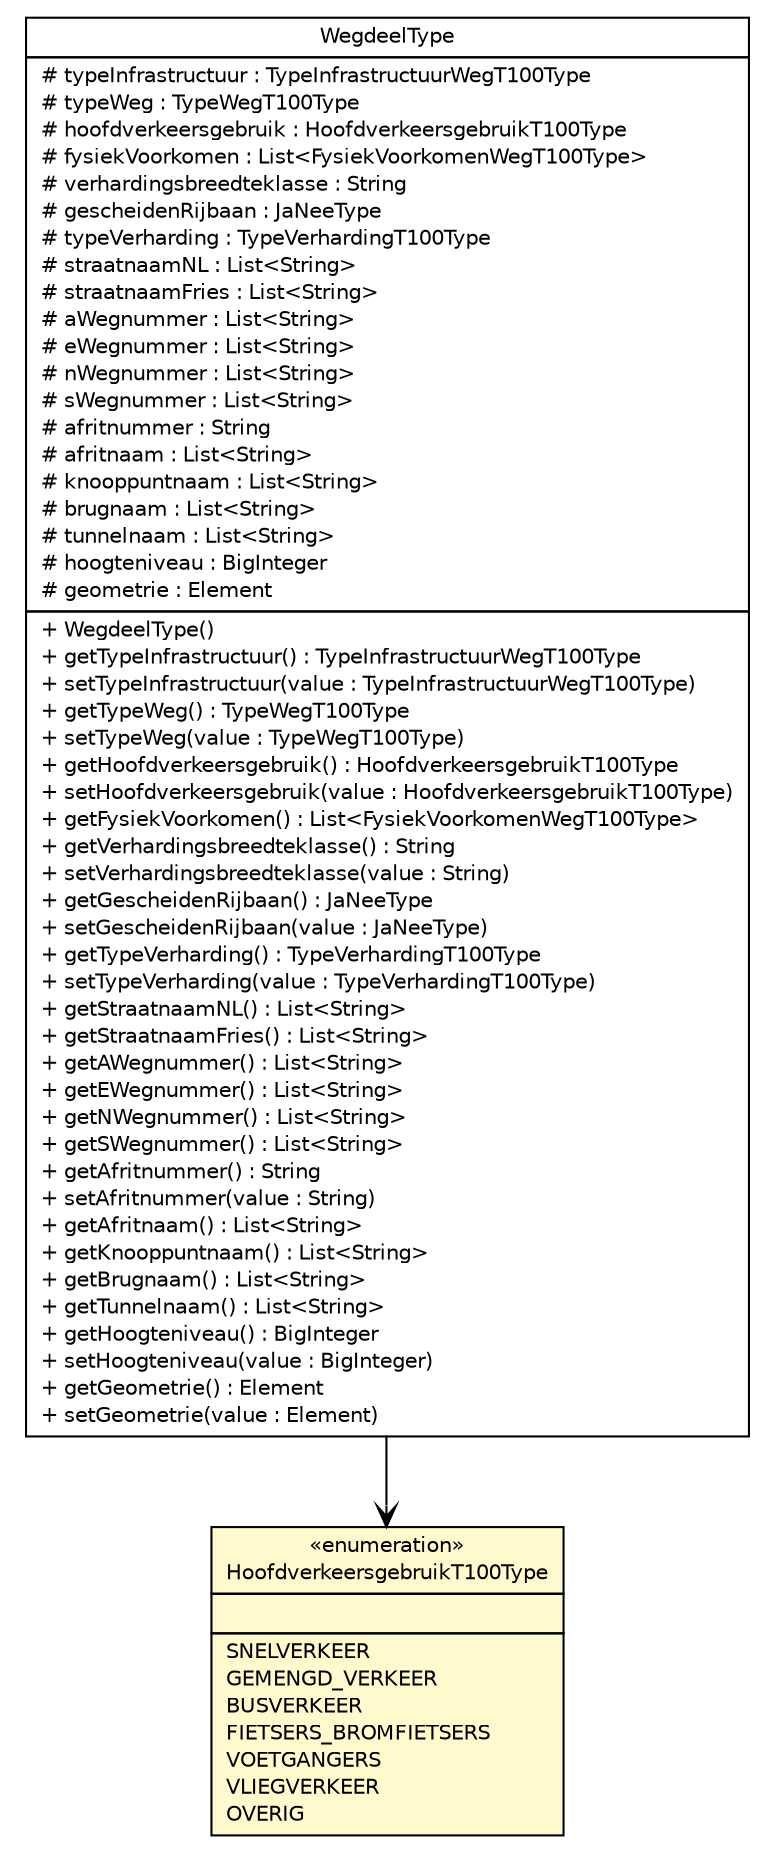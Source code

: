 #!/usr/local/bin/dot
#
# Class diagram 
# Generated by UMLGraph version R5_6-24-gf6e263 (http://www.umlgraph.org/)
#

digraph G {
	edge [fontname="Helvetica",fontsize=10,labelfontname="Helvetica",labelfontsize=10];
	node [fontname="Helvetica",fontsize=10,shape=plaintext];
	nodesep=0.25;
	ranksep=0.5;
	// nl.b3p.topnl.top100nl.HoofdverkeersgebruikT100Type
	c21643 [label=<<table title="nl.b3p.topnl.top100nl.HoofdverkeersgebruikT100Type" border="0" cellborder="1" cellspacing="0" cellpadding="2" port="p" bgcolor="lemonChiffon" href="./HoofdverkeersgebruikT100Type.html">
		<tr><td><table border="0" cellspacing="0" cellpadding="1">
<tr><td align="center" balign="center"> &#171;enumeration&#187; </td></tr>
<tr><td align="center" balign="center"> HoofdverkeersgebruikT100Type </td></tr>
		</table></td></tr>
		<tr><td><table border="0" cellspacing="0" cellpadding="1">
<tr><td align="left" balign="left">  </td></tr>
		</table></td></tr>
		<tr><td><table border="0" cellspacing="0" cellpadding="1">
<tr><td align="left" balign="left"> SNELVERKEER </td></tr>
<tr><td align="left" balign="left"> GEMENGD_VERKEER </td></tr>
<tr><td align="left" balign="left"> BUSVERKEER </td></tr>
<tr><td align="left" balign="left"> FIETSERS_BROMFIETSERS </td></tr>
<tr><td align="left" balign="left"> VOETGANGERS </td></tr>
<tr><td align="left" balign="left"> VLIEGVERKEER </td></tr>
<tr><td align="left" balign="left"> OVERIG </td></tr>
		</table></td></tr>
		</table>>, URL="./HoofdverkeersgebruikT100Type.html", fontname="Helvetica", fontcolor="black", fontsize=10.0];
	// nl.b3p.topnl.top100nl.WegdeelType
	c21651 [label=<<table title="nl.b3p.topnl.top100nl.WegdeelType" border="0" cellborder="1" cellspacing="0" cellpadding="2" port="p" href="./WegdeelType.html">
		<tr><td><table border="0" cellspacing="0" cellpadding="1">
<tr><td align="center" balign="center"> WegdeelType </td></tr>
		</table></td></tr>
		<tr><td><table border="0" cellspacing="0" cellpadding="1">
<tr><td align="left" balign="left"> # typeInfrastructuur : TypeInfrastructuurWegT100Type </td></tr>
<tr><td align="left" balign="left"> # typeWeg : TypeWegT100Type </td></tr>
<tr><td align="left" balign="left"> # hoofdverkeersgebruik : HoofdverkeersgebruikT100Type </td></tr>
<tr><td align="left" balign="left"> # fysiekVoorkomen : List&lt;FysiekVoorkomenWegT100Type&gt; </td></tr>
<tr><td align="left" balign="left"> # verhardingsbreedteklasse : String </td></tr>
<tr><td align="left" balign="left"> # gescheidenRijbaan : JaNeeType </td></tr>
<tr><td align="left" balign="left"> # typeVerharding : TypeVerhardingT100Type </td></tr>
<tr><td align="left" balign="left"> # straatnaamNL : List&lt;String&gt; </td></tr>
<tr><td align="left" balign="left"> # straatnaamFries : List&lt;String&gt; </td></tr>
<tr><td align="left" balign="left"> # aWegnummer : List&lt;String&gt; </td></tr>
<tr><td align="left" balign="left"> # eWegnummer : List&lt;String&gt; </td></tr>
<tr><td align="left" balign="left"> # nWegnummer : List&lt;String&gt; </td></tr>
<tr><td align="left" balign="left"> # sWegnummer : List&lt;String&gt; </td></tr>
<tr><td align="left" balign="left"> # afritnummer : String </td></tr>
<tr><td align="left" balign="left"> # afritnaam : List&lt;String&gt; </td></tr>
<tr><td align="left" balign="left"> # knooppuntnaam : List&lt;String&gt; </td></tr>
<tr><td align="left" balign="left"> # brugnaam : List&lt;String&gt; </td></tr>
<tr><td align="left" balign="left"> # tunnelnaam : List&lt;String&gt; </td></tr>
<tr><td align="left" balign="left"> # hoogteniveau : BigInteger </td></tr>
<tr><td align="left" balign="left"> # geometrie : Element </td></tr>
		</table></td></tr>
		<tr><td><table border="0" cellspacing="0" cellpadding="1">
<tr><td align="left" balign="left"> + WegdeelType() </td></tr>
<tr><td align="left" balign="left"> + getTypeInfrastructuur() : TypeInfrastructuurWegT100Type </td></tr>
<tr><td align="left" balign="left"> + setTypeInfrastructuur(value : TypeInfrastructuurWegT100Type) </td></tr>
<tr><td align="left" balign="left"> + getTypeWeg() : TypeWegT100Type </td></tr>
<tr><td align="left" balign="left"> + setTypeWeg(value : TypeWegT100Type) </td></tr>
<tr><td align="left" balign="left"> + getHoofdverkeersgebruik() : HoofdverkeersgebruikT100Type </td></tr>
<tr><td align="left" balign="left"> + setHoofdverkeersgebruik(value : HoofdverkeersgebruikT100Type) </td></tr>
<tr><td align="left" balign="left"> + getFysiekVoorkomen() : List&lt;FysiekVoorkomenWegT100Type&gt; </td></tr>
<tr><td align="left" balign="left"> + getVerhardingsbreedteklasse() : String </td></tr>
<tr><td align="left" balign="left"> + setVerhardingsbreedteklasse(value : String) </td></tr>
<tr><td align="left" balign="left"> + getGescheidenRijbaan() : JaNeeType </td></tr>
<tr><td align="left" balign="left"> + setGescheidenRijbaan(value : JaNeeType) </td></tr>
<tr><td align="left" balign="left"> + getTypeVerharding() : TypeVerhardingT100Type </td></tr>
<tr><td align="left" balign="left"> + setTypeVerharding(value : TypeVerhardingT100Type) </td></tr>
<tr><td align="left" balign="left"> + getStraatnaamNL() : List&lt;String&gt; </td></tr>
<tr><td align="left" balign="left"> + getStraatnaamFries() : List&lt;String&gt; </td></tr>
<tr><td align="left" balign="left"> + getAWegnummer() : List&lt;String&gt; </td></tr>
<tr><td align="left" balign="left"> + getEWegnummer() : List&lt;String&gt; </td></tr>
<tr><td align="left" balign="left"> + getNWegnummer() : List&lt;String&gt; </td></tr>
<tr><td align="left" balign="left"> + getSWegnummer() : List&lt;String&gt; </td></tr>
<tr><td align="left" balign="left"> + getAfritnummer() : String </td></tr>
<tr><td align="left" balign="left"> + setAfritnummer(value : String) </td></tr>
<tr><td align="left" balign="left"> + getAfritnaam() : List&lt;String&gt; </td></tr>
<tr><td align="left" balign="left"> + getKnooppuntnaam() : List&lt;String&gt; </td></tr>
<tr><td align="left" balign="left"> + getBrugnaam() : List&lt;String&gt; </td></tr>
<tr><td align="left" balign="left"> + getTunnelnaam() : List&lt;String&gt; </td></tr>
<tr><td align="left" balign="left"> + getHoogteniveau() : BigInteger </td></tr>
<tr><td align="left" balign="left"> + setHoogteniveau(value : BigInteger) </td></tr>
<tr><td align="left" balign="left"> + getGeometrie() : Element </td></tr>
<tr><td align="left" balign="left"> + setGeometrie(value : Element) </td></tr>
		</table></td></tr>
		</table>>, URL="./WegdeelType.html", fontname="Helvetica", fontcolor="black", fontsize=10.0];
	// nl.b3p.topnl.top100nl.WegdeelType NAVASSOC nl.b3p.topnl.top100nl.HoofdverkeersgebruikT100Type
	c21651:p -> c21643:p [taillabel="", label="", headlabel="", fontname="Helvetica", fontcolor="black", fontsize=10.0, color="black", arrowhead=open];
}

